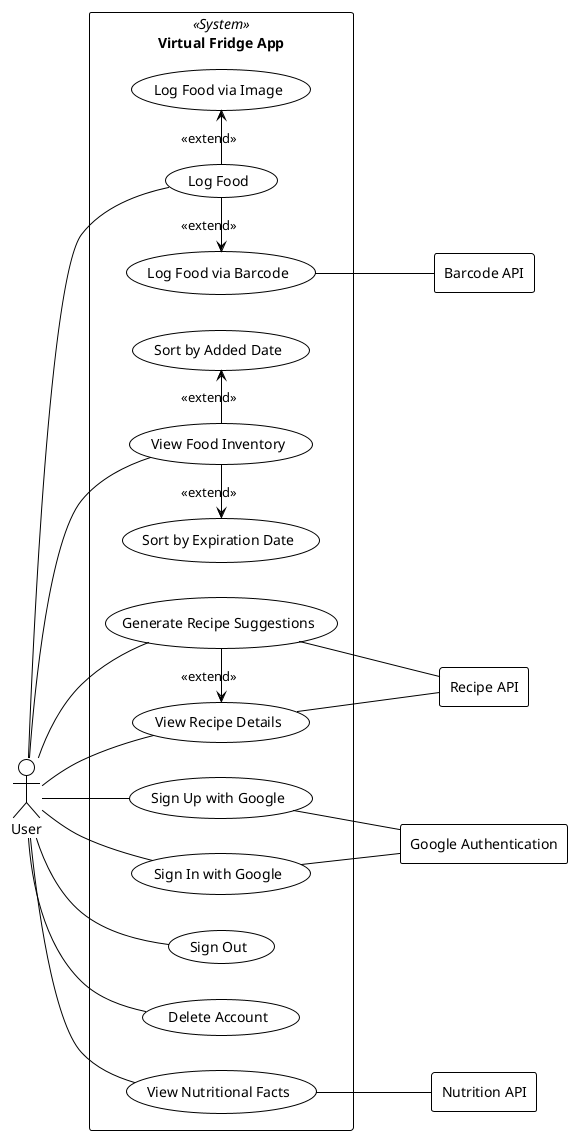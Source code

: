 @startuml
!theme plain
left to right direction

actor User

rectangle "Virtual Fridge App" << System >> {
  ' ==== Authentication ====
  usecase signUp as "Sign Up with Google"
  usecase signIn as "Sign In with Google"
  usecase signOut as "Sign Out"
  usecase deleteAccount as "Delete Account"

  ' ==== Logging Food ====
  usecase logFood as "Log Food"
  usecase logBarcode as "Log Food via Barcode"
  usecase logImage as "Log Food via Image"
'   usecase logList as "Log Food via Pre-Made List"

  ' ==== Viewing Food ====
  usecase viewInventory as "View Food Inventory"
  usecase sortExp as "Sort by Expiration Date"
  usecase sortAdded as "Sort by Added Date"

  ' ==== Recipes & Nutrition ====
  usecase genRecipes as "Generate Recipe Suggestions"
  usecase viewRecipe as "View Recipe Details"
  usecase viewNutrition as "View Nutritional Facts"

  ' ==== Relationships (moved to right side) ====
  logFood -left-> logBarcode : <<extend>>
  logFood -right-> logImage : <<extend>>

  viewInventory -left-> sortExp : <<extend>>
  viewInventory -right-> sortAdded : <<extend>>
  genRecipes -right-> viewRecipe : <<extend>>
}

' ==== External APIs (RHS) ====
rectangle googleAuth as "Google Authentication"
rectangle barcodeApi as "Barcode API"
rectangle recipeApi as "Recipe API"
rectangle nutritionApi as "Nutrition API"

' ==== User connections ====
User -- signUp
User -- signIn
User -- signOut
User -- deleteAccount
User -- logFood
User -- viewInventory
User -- genRecipes
User -- viewRecipe
User -- viewNutrition

' ==== API connections ====
signUp -- googleAuth
signIn -- googleAuth
logBarcode -- barcodeApi
genRecipes -- recipeApi
viewRecipe -- recipeApi
viewNutrition -- nutritionApi

@enduml
